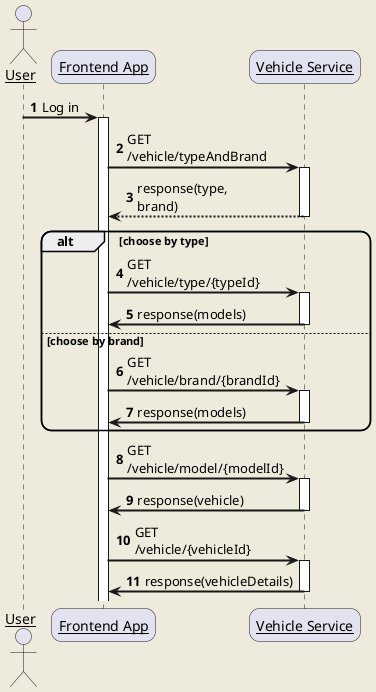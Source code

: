 @startuml
skinparam backgroundColor #EEEBDC
skinparam handwritten false
skinparam sequenceArrowThickness 2
skinparam roundcorner 20
skinparam maxmessagesize 60
skinparam sequenceParticipant underline

actor User
participant "Frontend App" as Frontend
participant "Vehicle Service" as VehicleService

autonumber 1
User -> Frontend: Log in
activate Frontend

Frontend -> VehicleService: GET /vehicle/typeAndBrand
activate VehicleService

VehicleService --> Frontend: response(type, brand)
deactivate VehicleService
alt choose by type
    Frontend -> VehicleService: GET /vehicle/type/{typeId}
    activate VehicleService
    VehicleService -> Frontend: response(models)
    deactivate VehicleService
else choose by brand
    Frontend -> VehicleService: GET /vehicle/brand/{brandId}
    activate VehicleService
    VehicleService -> Frontend: response(models)
    deactivate VehicleService
end

Frontend -> VehicleService : GET /vehicle/model/{modelId}
activate VehicleService
VehicleService -> Frontend: response(vehicle)
deactivate VehicleService

Frontend -> VehicleService : GET /vehicle/{vehicleId}
activate VehicleService
VehicleService -> Frontend: response(vehicleDetails)
deactivate VehicleService

@enduml